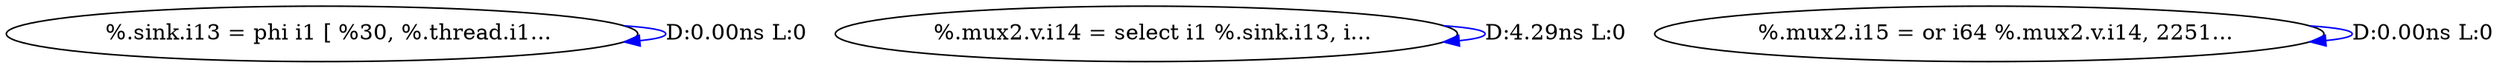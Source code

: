 digraph {
Node0x33372a0[label="  %.sink.i13 = phi i1 [ %30, %.thread.i1..."];
Node0x33372a0 -> Node0x33372a0[label="D:0.00ns L:0",color=blue];
Node0x3337380[label="  %.mux2.v.i14 = select i1 %.sink.i13, i..."];
Node0x3337380 -> Node0x3337380[label="D:4.29ns L:0",color=blue];
Node0x33374d0[label="  %.mux2.i15 = or i64 %.mux2.v.i14, 2251..."];
Node0x33374d0 -> Node0x33374d0[label="D:0.00ns L:0",color=blue];
}

